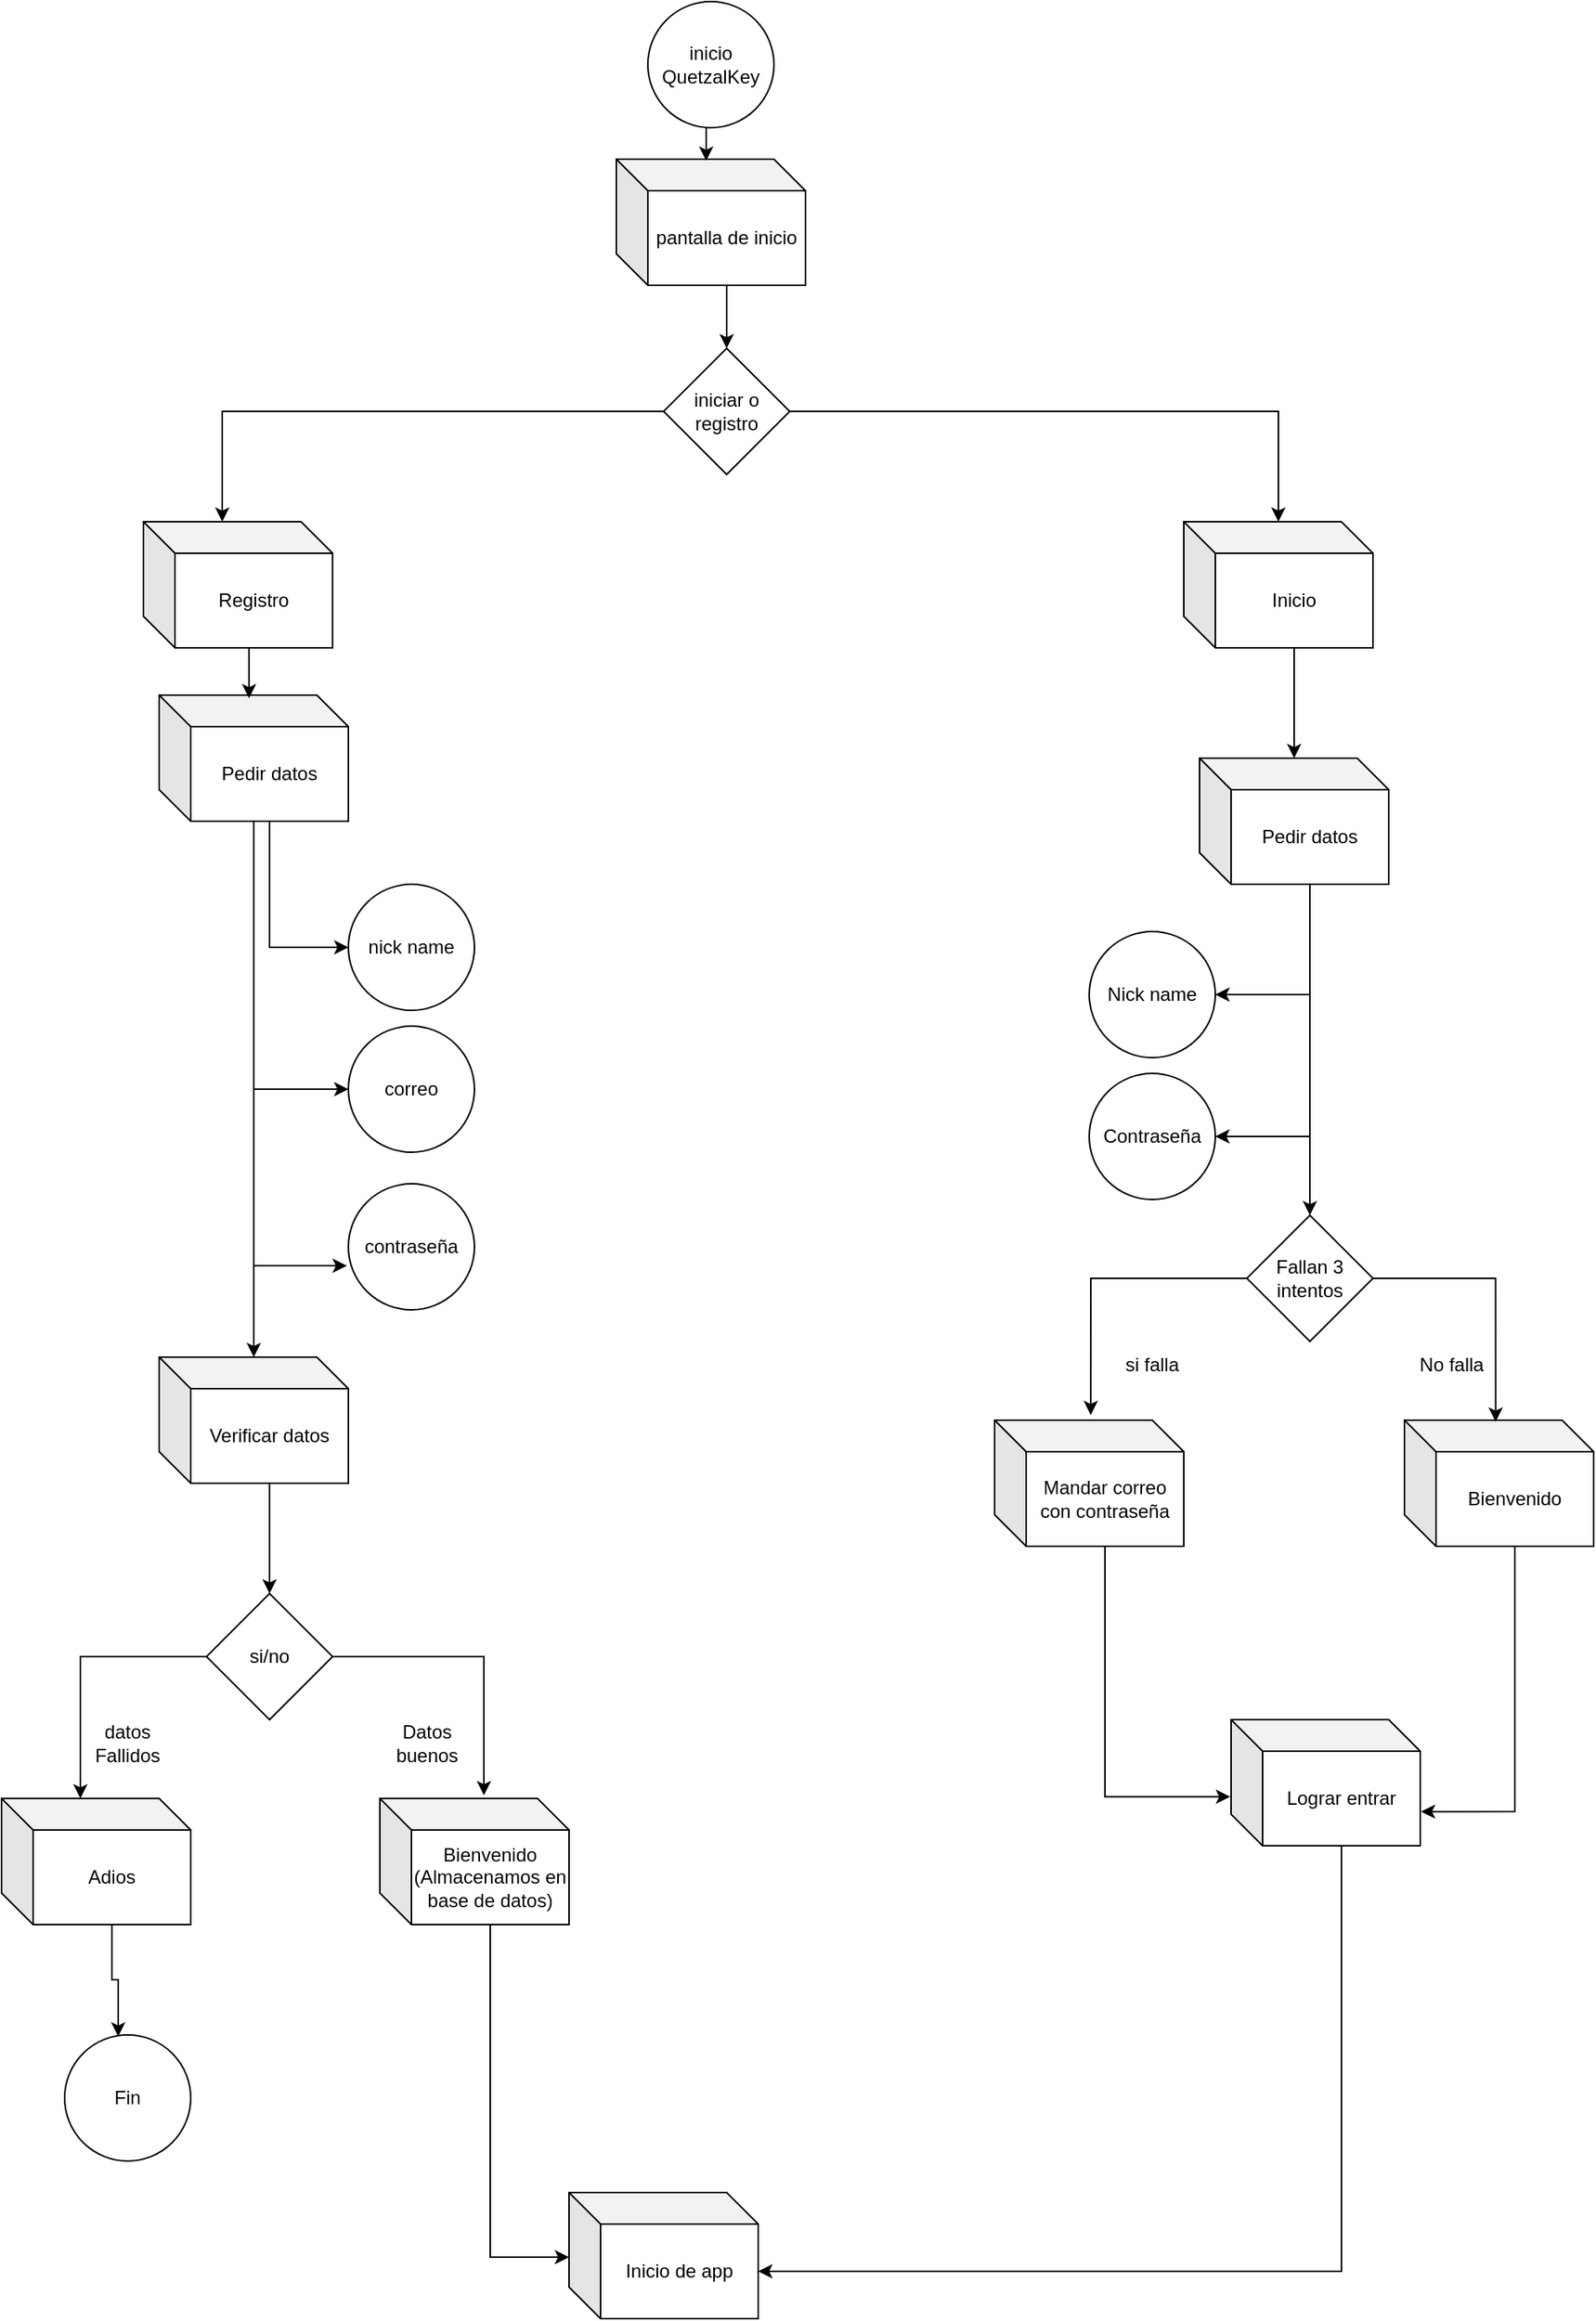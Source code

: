 <mxfile version="22.0.6" type="device">
  <diagram name="Página-1" id="HSNbVe-fVnbK9SOZLP-E">
    <mxGraphModel dx="1318" dy="568" grid="1" gridSize="10" guides="1" tooltips="1" connect="1" arrows="1" fold="1" page="1" pageScale="1" pageWidth="850" pageHeight="1100" math="0" shadow="0">
      <root>
        <mxCell id="0" />
        <mxCell id="1" parent="0" />
        <mxCell id="lS2i1yR9K2uIm20Ts1TI-5" style="edgeStyle=orthogonalEdgeStyle;rounded=0;orthogonalLoop=1;jettySize=auto;html=1;exitX=0;exitY=0;exitDx=70;exitDy=80;exitPerimeter=0;entryX=0.5;entryY=0;entryDx=0;entryDy=0;" edge="1" parent="1" source="lS2i1yR9K2uIm20Ts1TI-1" target="lS2i1yR9K2uIm20Ts1TI-4">
          <mxGeometry relative="1" as="geometry" />
        </mxCell>
        <mxCell id="lS2i1yR9K2uIm20Ts1TI-1" value="pantalla de inicio " style="shape=cube;whiteSpace=wrap;html=1;boundedLbl=1;backgroundOutline=1;darkOpacity=0.05;darkOpacity2=0.1;" vertex="1" parent="1">
          <mxGeometry x="440" y="150" width="120" height="80" as="geometry" />
        </mxCell>
        <mxCell id="lS2i1yR9K2uIm20Ts1TI-2" value="inicio QuetzalKey" style="ellipse;whiteSpace=wrap;html=1;aspect=fixed;" vertex="1" parent="1">
          <mxGeometry x="460" y="50" width="80" height="80" as="geometry" />
        </mxCell>
        <mxCell id="lS2i1yR9K2uIm20Ts1TI-3" style="edgeStyle=orthogonalEdgeStyle;rounded=0;orthogonalLoop=1;jettySize=auto;html=1;exitX=0.5;exitY=1;exitDx=0;exitDy=0;entryX=0.475;entryY=0.013;entryDx=0;entryDy=0;entryPerimeter=0;" edge="1" parent="1" source="lS2i1yR9K2uIm20Ts1TI-2" target="lS2i1yR9K2uIm20Ts1TI-1">
          <mxGeometry relative="1" as="geometry" />
        </mxCell>
        <mxCell id="lS2i1yR9K2uIm20Ts1TI-9" style="edgeStyle=orthogonalEdgeStyle;rounded=0;orthogonalLoop=1;jettySize=auto;html=1;exitX=1;exitY=0.5;exitDx=0;exitDy=0;" edge="1" parent="1" source="lS2i1yR9K2uIm20Ts1TI-4" target="lS2i1yR9K2uIm20Ts1TI-7">
          <mxGeometry relative="1" as="geometry" />
        </mxCell>
        <mxCell id="lS2i1yR9K2uIm20Ts1TI-4" value="iniciar o registro" style="rhombus;whiteSpace=wrap;html=1;" vertex="1" parent="1">
          <mxGeometry x="470" y="270" width="80" height="80" as="geometry" />
        </mxCell>
        <mxCell id="lS2i1yR9K2uIm20Ts1TI-6" value="Registro" style="shape=cube;whiteSpace=wrap;html=1;boundedLbl=1;backgroundOutline=1;darkOpacity=0.05;darkOpacity2=0.1;" vertex="1" parent="1">
          <mxGeometry x="140" y="380" width="120" height="80" as="geometry" />
        </mxCell>
        <mxCell id="lS2i1yR9K2uIm20Ts1TI-34" style="edgeStyle=orthogonalEdgeStyle;rounded=0;orthogonalLoop=1;jettySize=auto;html=1;exitX=0;exitY=0;exitDx=70;exitDy=80;exitPerimeter=0;" edge="1" parent="1" source="lS2i1yR9K2uIm20Ts1TI-7" target="lS2i1yR9K2uIm20Ts1TI-33">
          <mxGeometry relative="1" as="geometry" />
        </mxCell>
        <mxCell id="lS2i1yR9K2uIm20Ts1TI-7" value="Inicio " style="shape=cube;whiteSpace=wrap;html=1;boundedLbl=1;backgroundOutline=1;darkOpacity=0.05;darkOpacity2=0.1;" vertex="1" parent="1">
          <mxGeometry x="800" y="380" width="120" height="80" as="geometry" />
        </mxCell>
        <mxCell id="lS2i1yR9K2uIm20Ts1TI-8" style="edgeStyle=orthogonalEdgeStyle;rounded=0;orthogonalLoop=1;jettySize=auto;html=1;exitX=0;exitY=0.5;exitDx=0;exitDy=0;entryX=0;entryY=0;entryDx=50;entryDy=0;entryPerimeter=0;" edge="1" parent="1" source="lS2i1yR9K2uIm20Ts1TI-4" target="lS2i1yR9K2uIm20Ts1TI-6">
          <mxGeometry relative="1" as="geometry" />
        </mxCell>
        <mxCell id="lS2i1yR9K2uIm20Ts1TI-14" style="edgeStyle=orthogonalEdgeStyle;rounded=0;orthogonalLoop=1;jettySize=auto;html=1;exitX=0;exitY=0;exitDx=70;exitDy=80;exitPerimeter=0;entryX=0;entryY=0.5;entryDx=0;entryDy=0;" edge="1" parent="1" source="lS2i1yR9K2uIm20Ts1TI-10" target="lS2i1yR9K2uIm20Ts1TI-11">
          <mxGeometry relative="1" as="geometry" />
        </mxCell>
        <mxCell id="lS2i1yR9K2uIm20Ts1TI-15" style="edgeStyle=orthogonalEdgeStyle;rounded=0;orthogonalLoop=1;jettySize=auto;html=1;entryX=0;entryY=0.5;entryDx=0;entryDy=0;" edge="1" parent="1" source="lS2i1yR9K2uIm20Ts1TI-10" target="lS2i1yR9K2uIm20Ts1TI-12">
          <mxGeometry relative="1" as="geometry" />
        </mxCell>
        <mxCell id="lS2i1yR9K2uIm20Ts1TI-20" style="edgeStyle=orthogonalEdgeStyle;rounded=0;orthogonalLoop=1;jettySize=auto;html=1;" edge="1" parent="1" source="lS2i1yR9K2uIm20Ts1TI-10" target="lS2i1yR9K2uIm20Ts1TI-19">
          <mxGeometry relative="1" as="geometry" />
        </mxCell>
        <mxCell id="lS2i1yR9K2uIm20Ts1TI-10" value="Pedir datos" style="shape=cube;whiteSpace=wrap;html=1;boundedLbl=1;backgroundOutline=1;darkOpacity=0.05;darkOpacity2=0.1;" vertex="1" parent="1">
          <mxGeometry x="150" y="490" width="120" height="80" as="geometry" />
        </mxCell>
        <mxCell id="lS2i1yR9K2uIm20Ts1TI-11" value="nick name " style="ellipse;whiteSpace=wrap;html=1;aspect=fixed;" vertex="1" parent="1">
          <mxGeometry x="270" y="610" width="80" height="80" as="geometry" />
        </mxCell>
        <mxCell id="lS2i1yR9K2uIm20Ts1TI-12" value="correo" style="ellipse;whiteSpace=wrap;html=1;aspect=fixed;" vertex="1" parent="1">
          <mxGeometry x="270" y="700" width="80" height="80" as="geometry" />
        </mxCell>
        <mxCell id="lS2i1yR9K2uIm20Ts1TI-13" value="contraseña" style="ellipse;whiteSpace=wrap;html=1;aspect=fixed;" vertex="1" parent="1">
          <mxGeometry x="270" y="800" width="80" height="80" as="geometry" />
        </mxCell>
        <mxCell id="lS2i1yR9K2uIm20Ts1TI-16" style="edgeStyle=orthogonalEdgeStyle;rounded=0;orthogonalLoop=1;jettySize=auto;html=1;exitX=0;exitY=0;exitDx=70;exitDy=80;exitPerimeter=0;entryX=0.475;entryY=0.025;entryDx=0;entryDy=0;entryPerimeter=0;" edge="1" parent="1" source="lS2i1yR9K2uIm20Ts1TI-6" target="lS2i1yR9K2uIm20Ts1TI-10">
          <mxGeometry relative="1" as="geometry" />
        </mxCell>
        <mxCell id="lS2i1yR9K2uIm20Ts1TI-17" style="edgeStyle=orthogonalEdgeStyle;rounded=0;orthogonalLoop=1;jettySize=auto;html=1;entryX=-0.012;entryY=0.65;entryDx=0;entryDy=0;entryPerimeter=0;" edge="1" parent="1" source="lS2i1yR9K2uIm20Ts1TI-10" target="lS2i1yR9K2uIm20Ts1TI-13">
          <mxGeometry relative="1" as="geometry" />
        </mxCell>
        <mxCell id="lS2i1yR9K2uIm20Ts1TI-24" style="edgeStyle=orthogonalEdgeStyle;rounded=0;orthogonalLoop=1;jettySize=auto;html=1;exitX=0;exitY=0;exitDx=70;exitDy=80;exitPerimeter=0;entryX=0.5;entryY=0;entryDx=0;entryDy=0;" edge="1" parent="1" source="lS2i1yR9K2uIm20Ts1TI-19" target="lS2i1yR9K2uIm20Ts1TI-22">
          <mxGeometry relative="1" as="geometry" />
        </mxCell>
        <mxCell id="lS2i1yR9K2uIm20Ts1TI-19" value="Verificar datos" style="shape=cube;whiteSpace=wrap;html=1;boundedLbl=1;backgroundOutline=1;darkOpacity=0.05;darkOpacity2=0.1;" vertex="1" parent="1">
          <mxGeometry x="150" y="910" width="120" height="80" as="geometry" />
        </mxCell>
        <mxCell id="lS2i1yR9K2uIm20Ts1TI-22" value="si/no" style="rhombus;whiteSpace=wrap;html=1;" vertex="1" parent="1">
          <mxGeometry x="180" y="1060" width="80" height="80" as="geometry" />
        </mxCell>
        <mxCell id="lS2i1yR9K2uIm20Ts1TI-25" value="Adios" style="shape=cube;whiteSpace=wrap;html=1;boundedLbl=1;backgroundOutline=1;darkOpacity=0.05;darkOpacity2=0.1;" vertex="1" parent="1">
          <mxGeometry x="50" y="1190" width="120" height="80" as="geometry" />
        </mxCell>
        <mxCell id="lS2i1yR9K2uIm20Ts1TI-26" value="&lt;div&gt;Bienvenido &lt;br&gt;&lt;/div&gt;&lt;div&gt;(Almacenamos en base de datos)&lt;br&gt;&lt;/div&gt;" style="shape=cube;whiteSpace=wrap;html=1;boundedLbl=1;backgroundOutline=1;darkOpacity=0.05;darkOpacity2=0.1;" vertex="1" parent="1">
          <mxGeometry x="290" y="1190" width="120" height="80" as="geometry" />
        </mxCell>
        <mxCell id="lS2i1yR9K2uIm20Ts1TI-27" style="edgeStyle=orthogonalEdgeStyle;rounded=0;orthogonalLoop=1;jettySize=auto;html=1;exitX=0;exitY=0.5;exitDx=0;exitDy=0;entryX=0;entryY=0;entryDx=50;entryDy=0;entryPerimeter=0;" edge="1" parent="1" source="lS2i1yR9K2uIm20Ts1TI-22" target="lS2i1yR9K2uIm20Ts1TI-25">
          <mxGeometry relative="1" as="geometry" />
        </mxCell>
        <mxCell id="lS2i1yR9K2uIm20Ts1TI-28" style="edgeStyle=orthogonalEdgeStyle;rounded=0;orthogonalLoop=1;jettySize=auto;html=1;exitX=1;exitY=0.5;exitDx=0;exitDy=0;entryX=0.55;entryY=-0.025;entryDx=0;entryDy=0;entryPerimeter=0;" edge="1" parent="1" source="lS2i1yR9K2uIm20Ts1TI-22" target="lS2i1yR9K2uIm20Ts1TI-26">
          <mxGeometry relative="1" as="geometry" />
        </mxCell>
        <mxCell id="lS2i1yR9K2uIm20Ts1TI-29" value="Inicio de app " style="shape=cube;whiteSpace=wrap;html=1;boundedLbl=1;backgroundOutline=1;darkOpacity=0.05;darkOpacity2=0.1;" vertex="1" parent="1">
          <mxGeometry x="410" y="1440" width="120" height="80" as="geometry" />
        </mxCell>
        <mxCell id="lS2i1yR9K2uIm20Ts1TI-30" style="edgeStyle=orthogonalEdgeStyle;rounded=0;orthogonalLoop=1;jettySize=auto;html=1;exitX=0;exitY=0;exitDx=70;exitDy=80;exitPerimeter=0;entryX=0;entryY=0.513;entryDx=0;entryDy=0;entryPerimeter=0;" edge="1" parent="1" source="lS2i1yR9K2uIm20Ts1TI-26" target="lS2i1yR9K2uIm20Ts1TI-29">
          <mxGeometry relative="1" as="geometry" />
        </mxCell>
        <mxCell id="lS2i1yR9K2uIm20Ts1TI-31" value="Fin" style="ellipse;whiteSpace=wrap;html=1;aspect=fixed;" vertex="1" parent="1">
          <mxGeometry x="90" y="1340" width="80" height="80" as="geometry" />
        </mxCell>
        <mxCell id="lS2i1yR9K2uIm20Ts1TI-32" style="edgeStyle=orthogonalEdgeStyle;rounded=0;orthogonalLoop=1;jettySize=auto;html=1;exitX=0;exitY=0;exitDx=70;exitDy=80;exitPerimeter=0;entryX=0.425;entryY=0.013;entryDx=0;entryDy=0;entryPerimeter=0;" edge="1" parent="1" source="lS2i1yR9K2uIm20Ts1TI-25" target="lS2i1yR9K2uIm20Ts1TI-31">
          <mxGeometry relative="1" as="geometry" />
        </mxCell>
        <mxCell id="lS2i1yR9K2uIm20Ts1TI-37" style="edgeStyle=orthogonalEdgeStyle;rounded=0;orthogonalLoop=1;jettySize=auto;html=1;exitX=0;exitY=0;exitDx=70;exitDy=80;exitPerimeter=0;entryX=1;entryY=0.5;entryDx=0;entryDy=0;" edge="1" parent="1" source="lS2i1yR9K2uIm20Ts1TI-33" target="lS2i1yR9K2uIm20Ts1TI-35">
          <mxGeometry relative="1" as="geometry" />
        </mxCell>
        <mxCell id="lS2i1yR9K2uIm20Ts1TI-38" style="edgeStyle=orthogonalEdgeStyle;rounded=0;orthogonalLoop=1;jettySize=auto;html=1;exitX=0;exitY=0;exitDx=70;exitDy=80;exitPerimeter=0;entryX=1;entryY=0.5;entryDx=0;entryDy=0;" edge="1" parent="1" source="lS2i1yR9K2uIm20Ts1TI-33" target="lS2i1yR9K2uIm20Ts1TI-36">
          <mxGeometry relative="1" as="geometry" />
        </mxCell>
        <mxCell id="lS2i1yR9K2uIm20Ts1TI-40" style="edgeStyle=orthogonalEdgeStyle;rounded=0;orthogonalLoop=1;jettySize=auto;html=1;exitX=0;exitY=0;exitDx=70;exitDy=80;exitPerimeter=0;entryX=0.5;entryY=0;entryDx=0;entryDy=0;" edge="1" parent="1" source="lS2i1yR9K2uIm20Ts1TI-33" target="lS2i1yR9K2uIm20Ts1TI-39">
          <mxGeometry relative="1" as="geometry" />
        </mxCell>
        <mxCell id="lS2i1yR9K2uIm20Ts1TI-33" value="Pedir datos " style="shape=cube;whiteSpace=wrap;html=1;boundedLbl=1;backgroundOutline=1;darkOpacity=0.05;darkOpacity2=0.1;" vertex="1" parent="1">
          <mxGeometry x="810" y="530" width="120" height="80" as="geometry" />
        </mxCell>
        <mxCell id="lS2i1yR9K2uIm20Ts1TI-35" value="Nick name " style="ellipse;whiteSpace=wrap;html=1;aspect=fixed;" vertex="1" parent="1">
          <mxGeometry x="740" y="640" width="80" height="80" as="geometry" />
        </mxCell>
        <mxCell id="lS2i1yR9K2uIm20Ts1TI-36" value="Contraseña" style="ellipse;whiteSpace=wrap;html=1;aspect=fixed;" vertex="1" parent="1">
          <mxGeometry x="740" y="730" width="80" height="80" as="geometry" />
        </mxCell>
        <mxCell id="lS2i1yR9K2uIm20Ts1TI-39" value="Fallan 3 intentos " style="rhombus;whiteSpace=wrap;html=1;" vertex="1" parent="1">
          <mxGeometry x="840" y="820" width="80" height="80" as="geometry" />
        </mxCell>
        <mxCell id="lS2i1yR9K2uIm20Ts1TI-41" value="Mandar correo con contraseña " style="shape=cube;whiteSpace=wrap;html=1;boundedLbl=1;backgroundOutline=1;darkOpacity=0.05;darkOpacity2=0.1;" vertex="1" parent="1">
          <mxGeometry x="680" y="950" width="120" height="80" as="geometry" />
        </mxCell>
        <mxCell id="lS2i1yR9K2uIm20Ts1TI-42" style="edgeStyle=orthogonalEdgeStyle;rounded=0;orthogonalLoop=1;jettySize=auto;html=1;exitX=0;exitY=0.5;exitDx=0;exitDy=0;entryX=0.508;entryY=-0.041;entryDx=0;entryDy=0;entryPerimeter=0;" edge="1" parent="1" source="lS2i1yR9K2uIm20Ts1TI-39" target="lS2i1yR9K2uIm20Ts1TI-41">
          <mxGeometry relative="1" as="geometry" />
        </mxCell>
        <mxCell id="lS2i1yR9K2uIm20Ts1TI-43" value="si falla " style="text;html=1;strokeColor=none;fillColor=none;align=center;verticalAlign=middle;whiteSpace=wrap;rounded=0;" vertex="1" parent="1">
          <mxGeometry x="750" y="900" width="60" height="30" as="geometry" />
        </mxCell>
        <mxCell id="lS2i1yR9K2uIm20Ts1TI-44" value="Bienvenido " style="shape=cube;whiteSpace=wrap;html=1;boundedLbl=1;backgroundOutline=1;darkOpacity=0.05;darkOpacity2=0.1;" vertex="1" parent="1">
          <mxGeometry x="940" y="950" width="120" height="80" as="geometry" />
        </mxCell>
        <mxCell id="lS2i1yR9K2uIm20Ts1TI-45" style="edgeStyle=orthogonalEdgeStyle;rounded=0;orthogonalLoop=1;jettySize=auto;html=1;exitX=1;exitY=0.5;exitDx=0;exitDy=0;entryX=0.482;entryY=0.012;entryDx=0;entryDy=0;entryPerimeter=0;" edge="1" parent="1" source="lS2i1yR9K2uIm20Ts1TI-39" target="lS2i1yR9K2uIm20Ts1TI-44">
          <mxGeometry relative="1" as="geometry" />
        </mxCell>
        <mxCell id="lS2i1yR9K2uIm20Ts1TI-46" value="No falla " style="text;html=1;strokeColor=none;fillColor=none;align=center;verticalAlign=middle;whiteSpace=wrap;rounded=0;" vertex="1" parent="1">
          <mxGeometry x="940" y="900" width="60" height="30" as="geometry" />
        </mxCell>
        <mxCell id="lS2i1yR9K2uIm20Ts1TI-48" value="Lograr entrar " style="shape=cube;whiteSpace=wrap;html=1;boundedLbl=1;backgroundOutline=1;darkOpacity=0.05;darkOpacity2=0.1;" vertex="1" parent="1">
          <mxGeometry x="830" y="1140" width="120" height="80" as="geometry" />
        </mxCell>
        <mxCell id="lS2i1yR9K2uIm20Ts1TI-49" style="edgeStyle=orthogonalEdgeStyle;rounded=0;orthogonalLoop=1;jettySize=auto;html=1;exitX=0;exitY=0;exitDx=70;exitDy=80;exitPerimeter=0;entryX=-0.005;entryY=0.611;entryDx=0;entryDy=0;entryPerimeter=0;" edge="1" parent="1" source="lS2i1yR9K2uIm20Ts1TI-41" target="lS2i1yR9K2uIm20Ts1TI-48">
          <mxGeometry relative="1" as="geometry" />
        </mxCell>
        <mxCell id="lS2i1yR9K2uIm20Ts1TI-50" style="edgeStyle=orthogonalEdgeStyle;rounded=0;orthogonalLoop=1;jettySize=auto;html=1;exitX=0;exitY=0;exitDx=70;exitDy=80;exitPerimeter=0;entryX=1.004;entryY=0.729;entryDx=0;entryDy=0;entryPerimeter=0;" edge="1" parent="1" source="lS2i1yR9K2uIm20Ts1TI-44" target="lS2i1yR9K2uIm20Ts1TI-48">
          <mxGeometry relative="1" as="geometry" />
        </mxCell>
        <mxCell id="lS2i1yR9K2uIm20Ts1TI-51" style="edgeStyle=orthogonalEdgeStyle;rounded=0;orthogonalLoop=1;jettySize=auto;html=1;exitX=0;exitY=0;exitDx=70;exitDy=80;exitPerimeter=0;entryX=0;entryY=0;entryDx=120;entryDy=50;entryPerimeter=0;" edge="1" parent="1" source="lS2i1yR9K2uIm20Ts1TI-48" target="lS2i1yR9K2uIm20Ts1TI-29">
          <mxGeometry relative="1" as="geometry" />
        </mxCell>
        <mxCell id="lS2i1yR9K2uIm20Ts1TI-53" value="datos Fallidos" style="text;html=1;strokeColor=none;fillColor=none;align=center;verticalAlign=middle;whiteSpace=wrap;rounded=0;" vertex="1" parent="1">
          <mxGeometry x="100" y="1140" width="60" height="30" as="geometry" />
        </mxCell>
        <mxCell id="lS2i1yR9K2uIm20Ts1TI-54" value="Datos buenos" style="text;html=1;strokeColor=none;fillColor=none;align=center;verticalAlign=middle;whiteSpace=wrap;rounded=0;" vertex="1" parent="1">
          <mxGeometry x="290" y="1140" width="60" height="30" as="geometry" />
        </mxCell>
      </root>
    </mxGraphModel>
  </diagram>
</mxfile>
